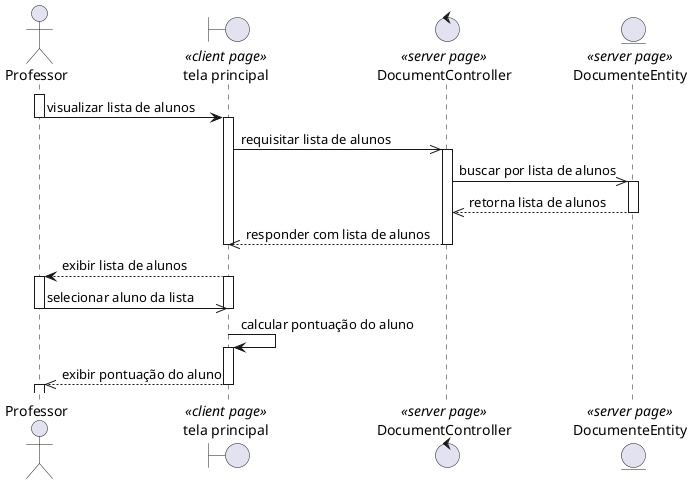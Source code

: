 @startuml
actor Professor
boundary "tela principal" as home <<client page>>
control DocumentController as documents <<server page>>
entity DocumenteEntity as model <<server page>>

activate Professor
Professor -> home: visualizar lista de alunos
deactivate Professor
activate home
home ->> documents: requisitar lista de alunos
activate documents
documents ->> model: buscar por lista de alunos
activate model
model -->> documents: retorna lista de alunos
deactivate model
documents -->> home: responder com lista de alunos
deactivate documents
deactivate home
home --> Professor: exibir lista de alunos
activate home
activate Professor
Professor ->> home: selecionar aluno da lista
deactivate home 
deactivate Professor
home -> home: calcular pontuação do aluno
activate home
home -->> Professor: exibir pontuação do aluno
deactivate home
activate Professor
@enduml
